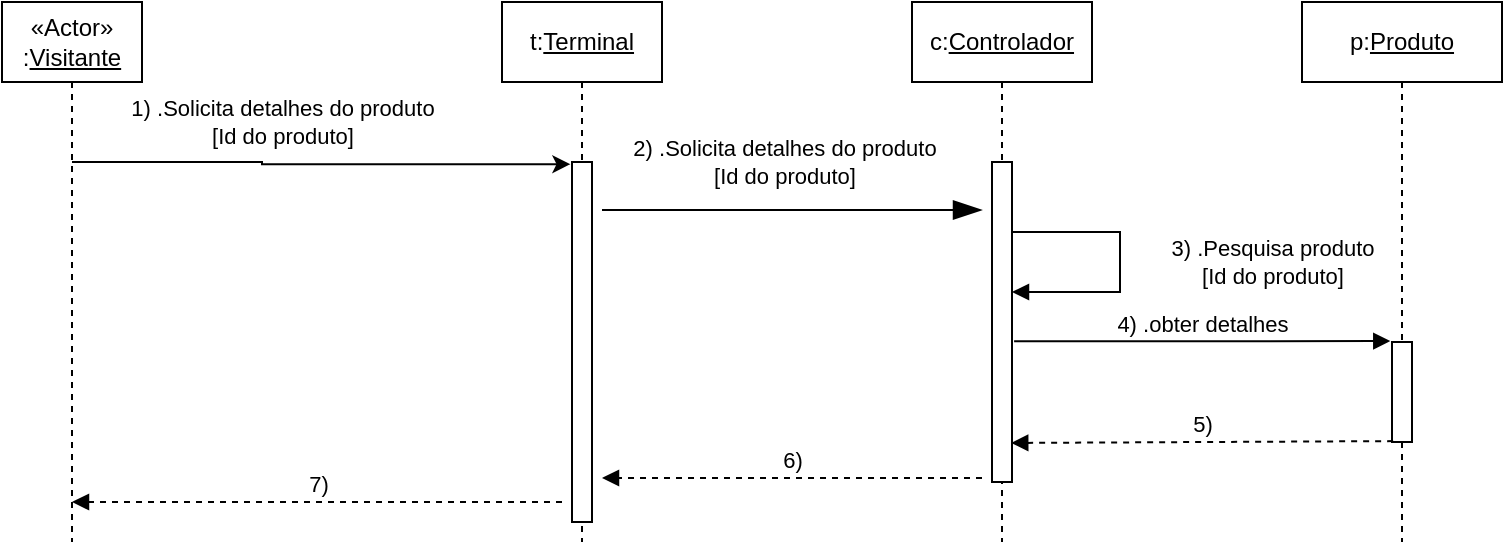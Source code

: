 <mxfile version="20.0.3" type="github">
  <diagram id="eE_6ue5iaBIaWCySbK9c" name="Page-1">
    <mxGraphModel dx="868" dy="481" grid="1" gridSize="10" guides="1" tooltips="1" connect="1" arrows="1" fold="1" page="1" pageScale="1" pageWidth="1169" pageHeight="827" math="0" shadow="0">
      <root>
        <mxCell id="0" />
        <mxCell id="1" parent="0" />
        <mxCell id="sFC9SjDeFBoFBHvGQgBR-1" value="&lt;div&gt;1) .Solicita detalhes do produto&lt;/div&gt;&lt;div&gt;[Id do produto]&lt;br&gt;&lt;/div&gt;" style="edgeStyle=orthogonalEdgeStyle;rounded=0;orthogonalLoop=1;jettySize=auto;html=1;entryX=-0.08;entryY=0.006;entryDx=0;entryDy=0;entryPerimeter=0;" parent="1" source="sFC9SjDeFBoFBHvGQgBR-2" target="sFC9SjDeFBoFBHvGQgBR-6" edge="1">
          <mxGeometry x="-0.154" y="21" relative="1" as="geometry">
            <Array as="points">
              <mxPoint x="260" y="150" />
            </Array>
            <mxPoint as="offset" />
          </mxGeometry>
        </mxCell>
        <mxCell id="sFC9SjDeFBoFBHvGQgBR-2" value="&lt;div&gt;«Actor»&lt;/div&gt;&lt;div&gt;:&lt;u&gt;Visitante&lt;/u&gt;&lt;/div&gt;" style="shape=umlLifeline;perimeter=lifelinePerimeter;whiteSpace=wrap;html=1;container=1;collapsible=0;recursiveResize=0;outlineConnect=0;" parent="1" vertex="1">
          <mxGeometry x="130" y="70" width="70" height="270" as="geometry" />
        </mxCell>
        <mxCell id="sFC9SjDeFBoFBHvGQgBR-5" value="t:&lt;u&gt;Terminal&lt;/u&gt;" style="shape=umlLifeline;perimeter=lifelinePerimeter;whiteSpace=wrap;html=1;container=1;collapsible=0;recursiveResize=0;outlineConnect=0;" parent="1" vertex="1">
          <mxGeometry x="380" y="70" width="80" height="270" as="geometry" />
        </mxCell>
        <mxCell id="sFC9SjDeFBoFBHvGQgBR-6" value="" style="html=1;points=[];perimeter=orthogonalPerimeter;" parent="sFC9SjDeFBoFBHvGQgBR-5" vertex="1">
          <mxGeometry x="35" y="80" width="10" height="180" as="geometry" />
        </mxCell>
        <mxCell id="71_Q1x2PJ6GsmB_ZL4Tm-1" value="&lt;div&gt;c:&lt;u&gt;Controlador&lt;/u&gt;&lt;/div&gt;" style="shape=umlLifeline;perimeter=lifelinePerimeter;whiteSpace=wrap;html=1;container=1;collapsible=0;recursiveResize=0;outlineConnect=0;" parent="1" vertex="1">
          <mxGeometry x="585" y="70" width="90" height="270" as="geometry" />
        </mxCell>
        <mxCell id="71_Q1x2PJ6GsmB_ZL4Tm-2" value="" style="html=1;points=[];perimeter=orthogonalPerimeter;" parent="71_Q1x2PJ6GsmB_ZL4Tm-1" vertex="1">
          <mxGeometry x="40" y="80" width="10" height="160" as="geometry" />
        </mxCell>
        <mxCell id="71_Q1x2PJ6GsmB_ZL4Tm-5" value="&lt;div&gt;2) .Solicita detalhes do produto&lt;/div&gt;&lt;div&gt;[Id do produto]&lt;/div&gt;" style="endArrow=blockThin;endFill=1;endSize=12;html=1;rounded=0;" parent="1" edge="1">
          <mxGeometry x="-0.042" y="24" width="160" relative="1" as="geometry">
            <mxPoint x="430" y="174" as="sourcePoint" />
            <mxPoint x="620" y="174" as="targetPoint" />
            <mxPoint as="offset" />
          </mxGeometry>
        </mxCell>
        <mxCell id="71_Q1x2PJ6GsmB_ZL4Tm-3" value="&lt;div&gt;3) .Pesquisa produto&lt;/div&gt;&lt;div&gt;[Id do produto]&lt;br&gt;&lt;/div&gt;" style="edgeStyle=orthogonalEdgeStyle;rounded=0;orthogonalLoop=1;jettySize=auto;html=1;endArrow=block;endFill=1;" parent="1" edge="1">
          <mxGeometry y="76" relative="1" as="geometry">
            <mxPoint x="635" y="185" as="sourcePoint" />
            <mxPoint x="635" y="215" as="targetPoint" />
            <Array as="points">
              <mxPoint x="635" y="185" />
              <mxPoint x="689" y="185" />
              <mxPoint x="689" y="215" />
            </Array>
            <mxPoint as="offset" />
          </mxGeometry>
        </mxCell>
        <mxCell id="71_Q1x2PJ6GsmB_ZL4Tm-8" value="p:&lt;u&gt;Produto&lt;/u&gt;" style="shape=umlLifeline;perimeter=lifelinePerimeter;whiteSpace=wrap;html=1;container=1;collapsible=0;recursiveResize=0;outlineConnect=0;" parent="1" vertex="1">
          <mxGeometry x="780" y="70" width="100" height="270" as="geometry" />
        </mxCell>
        <mxCell id="71_Q1x2PJ6GsmB_ZL4Tm-11" value="" style="html=1;points=[];perimeter=orthogonalPerimeter;" parent="71_Q1x2PJ6GsmB_ZL4Tm-8" vertex="1">
          <mxGeometry x="45" y="170" width="10" height="50" as="geometry" />
        </mxCell>
        <mxCell id="71_Q1x2PJ6GsmB_ZL4Tm-9" value="4) .obter detalhes" style="html=1;verticalAlign=bottom;endArrow=block;rounded=0;entryX=-0.086;entryY=-0.009;entryDx=0;entryDy=0;entryPerimeter=0;exitX=1.105;exitY=0.56;exitDx=0;exitDy=0;exitPerimeter=0;" parent="1" source="71_Q1x2PJ6GsmB_ZL4Tm-2" target="71_Q1x2PJ6GsmB_ZL4Tm-11" edge="1">
          <mxGeometry width="80" relative="1" as="geometry">
            <mxPoint x="640" y="240" as="sourcePoint" />
            <mxPoint x="880" y="240" as="targetPoint" />
          </mxGeometry>
        </mxCell>
        <mxCell id="71_Q1x2PJ6GsmB_ZL4Tm-10" value="5)" style="html=1;verticalAlign=bottom;endArrow=block;rounded=0;dashed=1;exitX=0.057;exitY=0.991;exitDx=0;exitDy=0;exitPerimeter=0;entryX=0.962;entryY=0.878;entryDx=0;entryDy=0;entryPerimeter=0;" parent="1" source="71_Q1x2PJ6GsmB_ZL4Tm-11" target="71_Q1x2PJ6GsmB_ZL4Tm-2" edge="1">
          <mxGeometry width="80" relative="1" as="geometry">
            <mxPoint x="880" y="290" as="sourcePoint" />
            <mxPoint x="640" y="290" as="targetPoint" />
          </mxGeometry>
        </mxCell>
        <mxCell id="71_Q1x2PJ6GsmB_ZL4Tm-14" value="6)" style="html=1;verticalAlign=bottom;endArrow=block;rounded=0;dashed=1;" parent="1" edge="1">
          <mxGeometry width="80" relative="1" as="geometry">
            <mxPoint x="620" y="308" as="sourcePoint" />
            <mxPoint x="430" y="308" as="targetPoint" />
          </mxGeometry>
        </mxCell>
        <mxCell id="71_Q1x2PJ6GsmB_ZL4Tm-15" value="7)" style="html=1;verticalAlign=bottom;endArrow=block;rounded=0;dashed=1;" parent="1" edge="1">
          <mxGeometry width="80" relative="1" as="geometry">
            <mxPoint x="410" y="320" as="sourcePoint" />
            <mxPoint x="165" y="320" as="targetPoint" />
          </mxGeometry>
        </mxCell>
      </root>
    </mxGraphModel>
  </diagram>
</mxfile>
